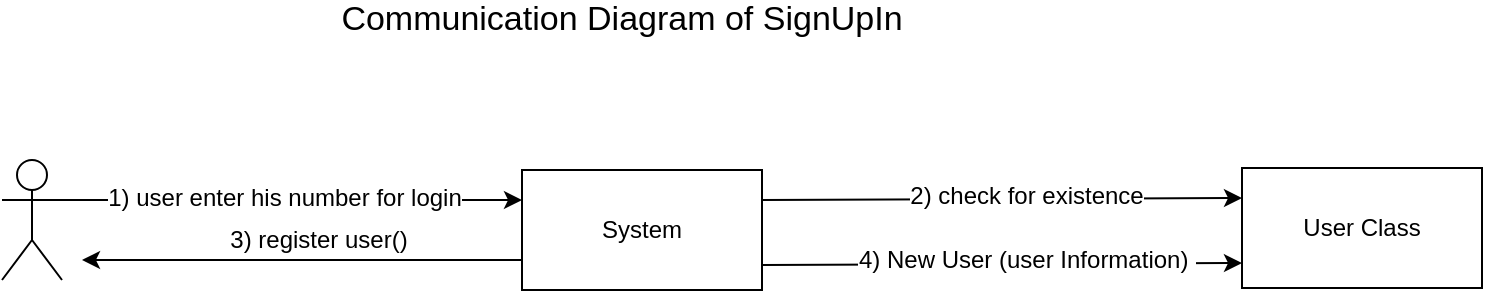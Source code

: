 <mxfile version="10.6.8" type="github"><diagram id="kcONdcCZEZswyzZZfljp" name="Page-1"><mxGraphModel dx="821" dy="685" grid="1" gridSize="10" guides="1" tooltips="1" connect="1" arrows="1" fold="1" page="1" pageScale="1" pageWidth="291" pageHeight="413" math="0" shadow="0"><root><mxCell id="0"/><mxCell id="1" parent="0"/><mxCell id="ZjxbvW0EUm7TCmfJX6xc-1" value="" style="shape=umlActor;verticalLabelPosition=bottom;labelBackgroundColor=#ffffff;verticalAlign=top;html=1;outlineConnect=0;" vertex="1" parent="1"><mxGeometry x="20" y="120" width="30" height="60" as="geometry"/></mxCell><mxCell id="ZjxbvW0EUm7TCmfJX6xc-2" value="System" style="rounded=0;whiteSpace=wrap;html=1;" vertex="1" parent="1"><mxGeometry x="280" y="125" width="120" height="60" as="geometry"/></mxCell><mxCell id="ZjxbvW0EUm7TCmfJX6xc-3" value="&lt;span&gt;User Class&lt;/span&gt;" style="rounded=0;whiteSpace=wrap;html=1;" vertex="1" parent="1"><mxGeometry x="640" y="124" width="120" height="60" as="geometry"/></mxCell><mxCell id="ZjxbvW0EUm7TCmfJX6xc-4" value="" style="endArrow=classic;html=1;entryX=0;entryY=0.25;entryDx=0;entryDy=0;exitX=1;exitY=0.333;exitDx=0;exitDy=0;exitPerimeter=0;" edge="1" parent="1" source="ZjxbvW0EUm7TCmfJX6xc-1" target="ZjxbvW0EUm7TCmfJX6xc-2"><mxGeometry width="50" height="50" relative="1" as="geometry"><mxPoint x="100" y="190" as="sourcePoint"/><mxPoint x="150" y="140" as="targetPoint"/></mxGeometry></mxCell><mxCell id="ZjxbvW0EUm7TCmfJX6xc-5" value="&lt;span&gt;1) user enter his number for login&lt;/span&gt;&lt;br&gt;" style="text;html=1;resizable=0;points=[];align=center;verticalAlign=middle;labelBackgroundColor=#ffffff;" vertex="1" connectable="0" parent="ZjxbvW0EUm7TCmfJX6xc-4"><mxGeometry x="-0.035" y="1" relative="1" as="geometry"><mxPoint as="offset"/></mxGeometry></mxCell><mxCell id="ZjxbvW0EUm7TCmfJX6xc-10" value="" style="endArrow=classic;html=1;exitX=1;exitY=0.25;exitDx=0;exitDy=0;entryX=0;entryY=0.25;entryDx=0;entryDy=0;" edge="1" parent="1" source="ZjxbvW0EUm7TCmfJX6xc-2" target="ZjxbvW0EUm7TCmfJX6xc-3"><mxGeometry width="50" height="50" relative="1" as="geometry"><mxPoint x="440" y="170" as="sourcePoint"/><mxPoint x="490" y="120" as="targetPoint"/></mxGeometry></mxCell><mxCell id="ZjxbvW0EUm7TCmfJX6xc-11" value="&lt;span&gt;2) check for existence&lt;/span&gt;&lt;br&gt;" style="text;html=1;resizable=0;points=[];align=center;verticalAlign=middle;labelBackgroundColor=#ffffff;" vertex="1" connectable="0" parent="ZjxbvW0EUm7TCmfJX6xc-10"><mxGeometry x="0.208" relative="1" as="geometry"><mxPoint x="-13" y="-2" as="offset"/></mxGeometry></mxCell><mxCell id="ZjxbvW0EUm7TCmfJX6xc-12" value="" style="endArrow=classic;html=1;exitX=1;exitY=0.25;exitDx=0;exitDy=0;entryX=0;entryY=0.25;entryDx=0;entryDy=0;" edge="1" parent="1"><mxGeometry width="50" height="50" relative="1" as="geometry"><mxPoint x="400" y="172.5" as="sourcePoint"/><mxPoint x="640" y="171.5" as="targetPoint"/></mxGeometry></mxCell><mxCell id="ZjxbvW0EUm7TCmfJX6xc-13" value="&lt;span&gt;4) New User (user Information)&amp;nbsp;&lt;/span&gt;&lt;br&gt;" style="text;html=1;resizable=0;points=[];align=center;verticalAlign=middle;labelBackgroundColor=#ffffff;" vertex="1" connectable="0" parent="ZjxbvW0EUm7TCmfJX6xc-12"><mxGeometry x="0.208" relative="1" as="geometry"><mxPoint x="-13" y="-2" as="offset"/></mxGeometry></mxCell><mxCell id="ZjxbvW0EUm7TCmfJX6xc-14" value="&lt;font style=&quot;font-size: 17px&quot;&gt;Communication Diagram of SignUpIn&lt;/font&gt;" style="text;html=1;strokeColor=none;fillColor=none;align=center;verticalAlign=middle;whiteSpace=wrap;rounded=0;" vertex="1" parent="1"><mxGeometry x="90" y="40" width="480" height="20" as="geometry"/></mxCell><mxCell id="ZjxbvW0EUm7TCmfJX6xc-19" value="" style="endArrow=classic;html=1;" edge="1" parent="1"><mxGeometry width="50" height="50" relative="1" as="geometry"><mxPoint x="280" y="170" as="sourcePoint"/><mxPoint x="60" y="170" as="targetPoint"/></mxGeometry></mxCell><mxCell id="ZjxbvW0EUm7TCmfJX6xc-20" value="&lt;span&gt;3) register user()&lt;/span&gt;&lt;br&gt;" style="text;html=1;resizable=0;points=[];align=center;verticalAlign=middle;labelBackgroundColor=#ffffff;" vertex="1" connectable="0" parent="ZjxbvW0EUm7TCmfJX6xc-19"><mxGeometry x="-0.035" y="1" relative="1" as="geometry"><mxPoint x="4" y="-11" as="offset"/></mxGeometry></mxCell></root></mxGraphModel></diagram></mxfile>